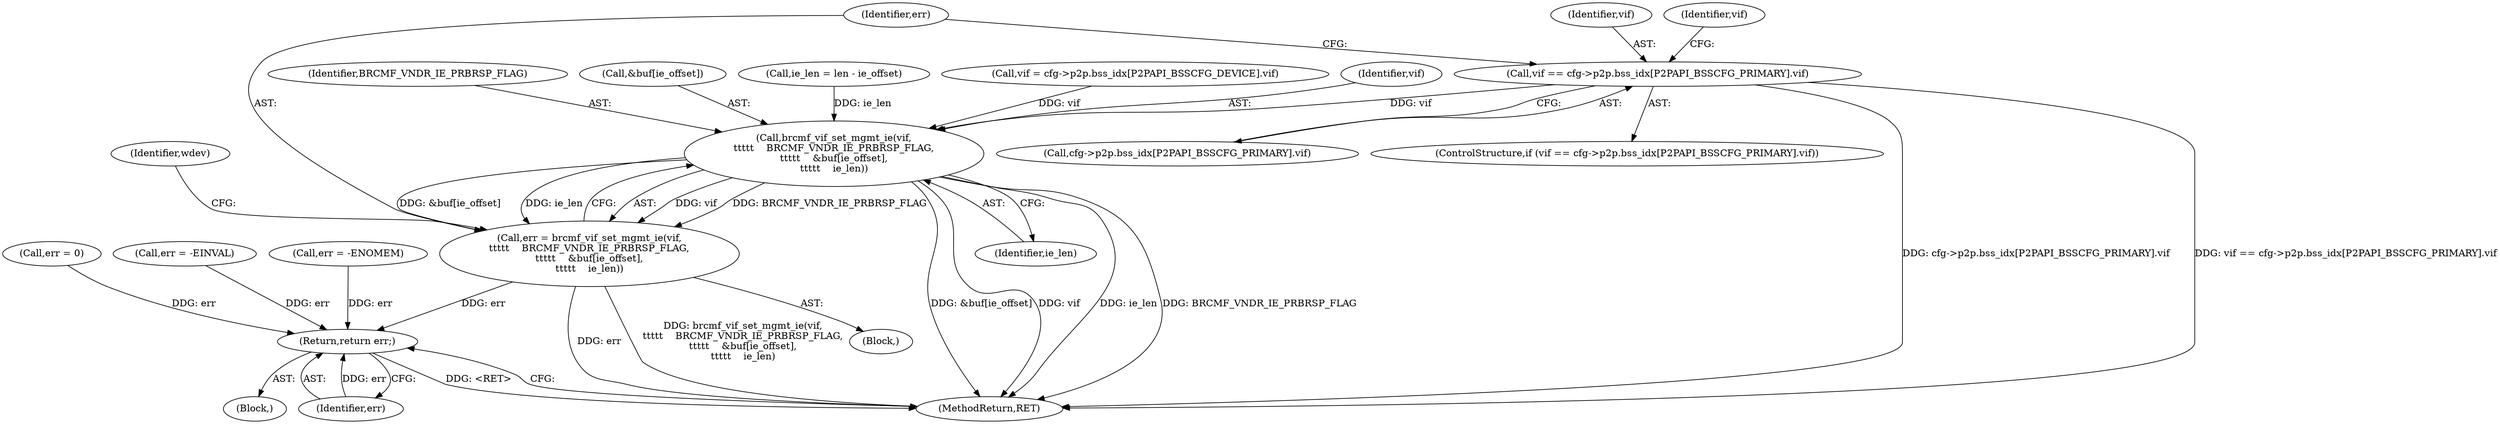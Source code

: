 digraph "0_linux_8f44c9a41386729fea410e688959ddaa9d51be7c@array" {
"1000198" [label="(Call,vif == cfg->p2p.bss_idx[P2PAPI_BSSCFG_PRIMARY].vif)"];
"1000222" [label="(Call,brcmf_vif_set_mgmt_ie(vif,\n\t\t\t\t\t    BRCMF_VNDR_IE_PRBRSP_FLAG,\n\t\t\t\t\t    &buf[ie_offset],\n\t\t\t\t\t    ie_len))"];
"1000220" [label="(Call,err = brcmf_vif_set_mgmt_ie(vif,\n\t\t\t\t\t    BRCMF_VNDR_IE_PRBRSP_FLAG,\n\t\t\t\t\t    &buf[ie_offset],\n\t\t\t\t\t    ie_len))"];
"1000406" [label="(Return,return err;)"];
"1000220" [label="(Call,err = brcmf_vif_set_mgmt_ie(vif,\n\t\t\t\t\t    BRCMF_VNDR_IE_PRBRSP_FLAG,\n\t\t\t\t\t    &buf[ie_offset],\n\t\t\t\t\t    ie_len))"];
"1000254" [label="(Call,err = -EINVAL)"];
"1000229" [label="(Identifier,ie_len)"];
"1000224" [label="(Identifier,BRCMF_VNDR_IE_PRBRSP_FLAG)"];
"1000120" [label="(Block,)"];
"1000225" [label="(Call,&buf[ie_offset])"];
"1000192" [label="(Call,ie_len = len - ie_offset)"];
"1000408" [label="(MethodReturn,RET)"];
"1000209" [label="(Call,vif = cfg->p2p.bss_idx[P2PAPI_BSSCFG_DEVICE].vif)"];
"1000406" [label="(Return,return err;)"];
"1000200" [label="(Call,cfg->p2p.bss_idx[P2PAPI_BSSCFG_PRIMARY].vif)"];
"1000186" [label="(Block,)"];
"1000222" [label="(Call,brcmf_vif_set_mgmt_ie(vif,\n\t\t\t\t\t    BRCMF_VNDR_IE_PRBRSP_FLAG,\n\t\t\t\t\t    &buf[ie_offset],\n\t\t\t\t\t    ie_len))"];
"1000221" [label="(Identifier,err)"];
"1000199" [label="(Identifier,vif)"];
"1000198" [label="(Call,vif == cfg->p2p.bss_idx[P2PAPI_BSSCFG_PRIMARY].vif)"];
"1000231" [label="(Identifier,wdev)"];
"1000273" [label="(Call,err = -ENOMEM)"];
"1000407" [label="(Identifier,err)"];
"1000223" [label="(Identifier,vif)"];
"1000210" [label="(Identifier,vif)"];
"1000147" [label="(Call,err = 0)"];
"1000197" [label="(ControlStructure,if (vif == cfg->p2p.bss_idx[P2PAPI_BSSCFG_PRIMARY].vif))"];
"1000198" -> "1000197"  [label="AST: "];
"1000198" -> "1000200"  [label="CFG: "];
"1000199" -> "1000198"  [label="AST: "];
"1000200" -> "1000198"  [label="AST: "];
"1000210" -> "1000198"  [label="CFG: "];
"1000221" -> "1000198"  [label="CFG: "];
"1000198" -> "1000408"  [label="DDG: cfg->p2p.bss_idx[P2PAPI_BSSCFG_PRIMARY].vif"];
"1000198" -> "1000408"  [label="DDG: vif == cfg->p2p.bss_idx[P2PAPI_BSSCFG_PRIMARY].vif"];
"1000198" -> "1000222"  [label="DDG: vif"];
"1000222" -> "1000220"  [label="AST: "];
"1000222" -> "1000229"  [label="CFG: "];
"1000223" -> "1000222"  [label="AST: "];
"1000224" -> "1000222"  [label="AST: "];
"1000225" -> "1000222"  [label="AST: "];
"1000229" -> "1000222"  [label="AST: "];
"1000220" -> "1000222"  [label="CFG: "];
"1000222" -> "1000408"  [label="DDG: &buf[ie_offset]"];
"1000222" -> "1000408"  [label="DDG: vif"];
"1000222" -> "1000408"  [label="DDG: ie_len"];
"1000222" -> "1000408"  [label="DDG: BRCMF_VNDR_IE_PRBRSP_FLAG"];
"1000222" -> "1000220"  [label="DDG: vif"];
"1000222" -> "1000220"  [label="DDG: BRCMF_VNDR_IE_PRBRSP_FLAG"];
"1000222" -> "1000220"  [label="DDG: &buf[ie_offset]"];
"1000222" -> "1000220"  [label="DDG: ie_len"];
"1000209" -> "1000222"  [label="DDG: vif"];
"1000192" -> "1000222"  [label="DDG: ie_len"];
"1000220" -> "1000186"  [label="AST: "];
"1000221" -> "1000220"  [label="AST: "];
"1000231" -> "1000220"  [label="CFG: "];
"1000220" -> "1000408"  [label="DDG: err"];
"1000220" -> "1000408"  [label="DDG: brcmf_vif_set_mgmt_ie(vif,\n\t\t\t\t\t    BRCMF_VNDR_IE_PRBRSP_FLAG,\n\t\t\t\t\t    &buf[ie_offset],\n\t\t\t\t\t    ie_len)"];
"1000220" -> "1000406"  [label="DDG: err"];
"1000406" -> "1000120"  [label="AST: "];
"1000406" -> "1000407"  [label="CFG: "];
"1000407" -> "1000406"  [label="AST: "];
"1000408" -> "1000406"  [label="CFG: "];
"1000406" -> "1000408"  [label="DDG: <RET>"];
"1000407" -> "1000406"  [label="DDG: err"];
"1000254" -> "1000406"  [label="DDG: err"];
"1000273" -> "1000406"  [label="DDG: err"];
"1000147" -> "1000406"  [label="DDG: err"];
}
